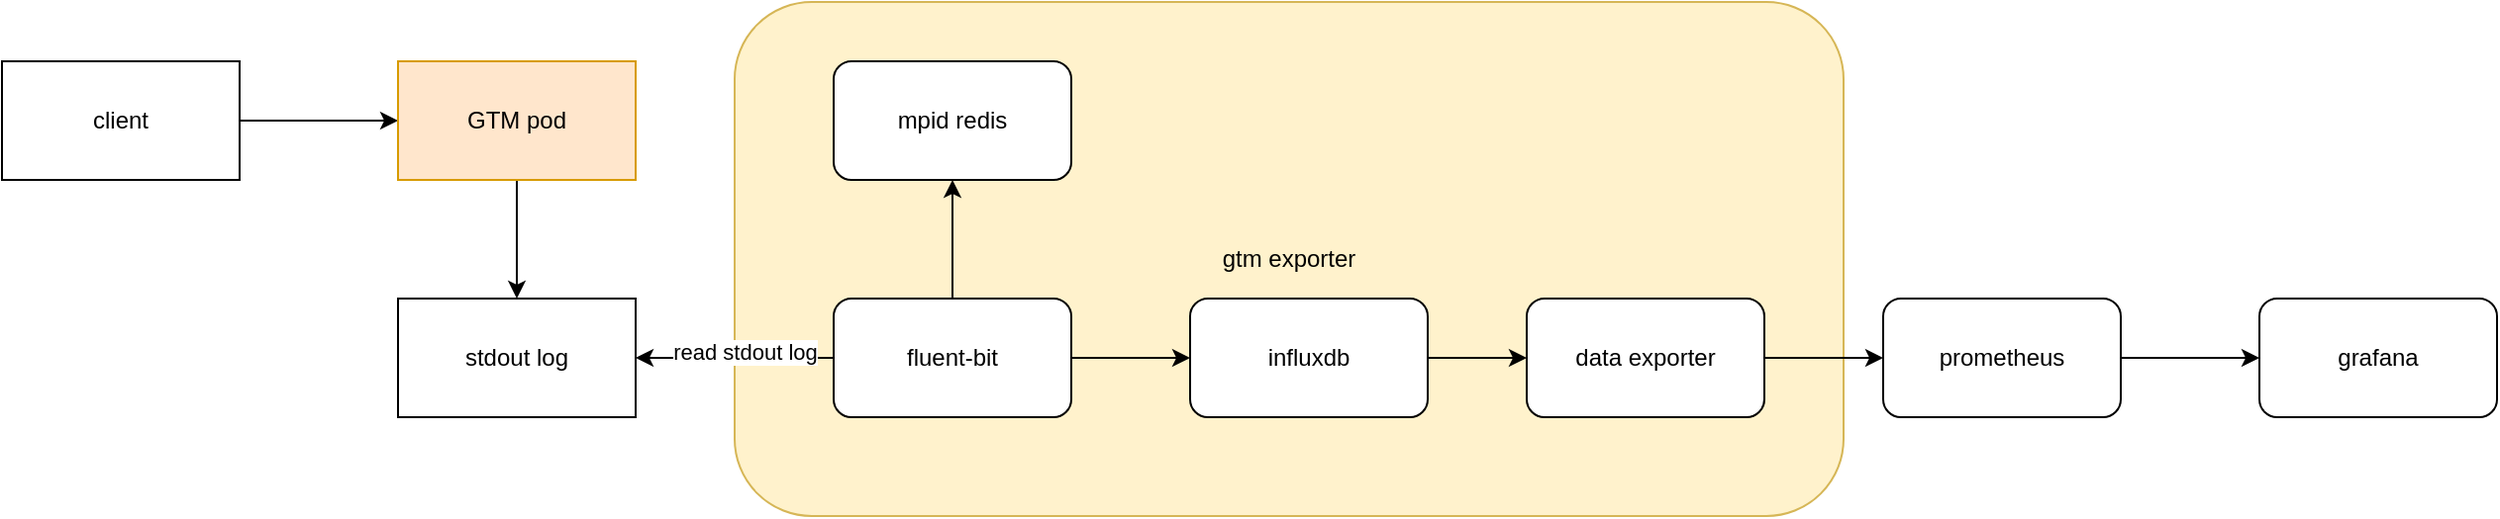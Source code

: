 <mxfile version="28.0.4">
  <diagram name="第 1 页" id="pqVbbNAnkS0c9vyBjE1o">
    <mxGraphModel dx="1010" dy="604" grid="1" gridSize="10" guides="1" tooltips="1" connect="1" arrows="1" fold="1" page="1" pageScale="1" pageWidth="827" pageHeight="1169" math="0" shadow="0">
      <root>
        <mxCell id="0" />
        <mxCell id="1" parent="0" />
        <mxCell id="SxsPE1rcZtlj-bg1AcMY-23" value="gtm exporter" style="rounded=1;whiteSpace=wrap;html=1;fillColor=#fff2cc;strokeColor=#d6b656;" vertex="1" parent="1">
          <mxGeometry x="490" y="190" width="560" height="260" as="geometry" />
        </mxCell>
        <mxCell id="SxsPE1rcZtlj-bg1AcMY-3" value="" style="edgeStyle=orthogonalEdgeStyle;rounded=0;orthogonalLoop=1;jettySize=auto;html=1;" edge="1" parent="1" source="SxsPE1rcZtlj-bg1AcMY-1" target="SxsPE1rcZtlj-bg1AcMY-2">
          <mxGeometry relative="1" as="geometry" />
        </mxCell>
        <mxCell id="SxsPE1rcZtlj-bg1AcMY-1" value="client" style="rounded=0;whiteSpace=wrap;html=1;" vertex="1" parent="1">
          <mxGeometry x="120" y="220" width="120" height="60" as="geometry" />
        </mxCell>
        <mxCell id="SxsPE1rcZtlj-bg1AcMY-7" value="" style="edgeStyle=orthogonalEdgeStyle;rounded=0;orthogonalLoop=1;jettySize=auto;html=1;" edge="1" parent="1" source="SxsPE1rcZtlj-bg1AcMY-2" target="SxsPE1rcZtlj-bg1AcMY-6">
          <mxGeometry relative="1" as="geometry" />
        </mxCell>
        <mxCell id="SxsPE1rcZtlj-bg1AcMY-2" value="GTM pod" style="rounded=0;whiteSpace=wrap;html=1;fillColor=#ffe6cc;strokeColor=#d79b00;" vertex="1" parent="1">
          <mxGeometry x="320" y="220" width="120" height="60" as="geometry" />
        </mxCell>
        <mxCell id="SxsPE1rcZtlj-bg1AcMY-6" value="stdout log" style="rounded=0;whiteSpace=wrap;html=1;" vertex="1" parent="1">
          <mxGeometry x="320" y="340" width="120" height="60" as="geometry" />
        </mxCell>
        <mxCell id="SxsPE1rcZtlj-bg1AcMY-10" style="edgeStyle=orthogonalEdgeStyle;rounded=0;orthogonalLoop=1;jettySize=auto;html=1;entryX=1;entryY=0.5;entryDx=0;entryDy=0;" edge="1" parent="1" source="SxsPE1rcZtlj-bg1AcMY-9" target="SxsPE1rcZtlj-bg1AcMY-6">
          <mxGeometry relative="1" as="geometry" />
        </mxCell>
        <mxCell id="SxsPE1rcZtlj-bg1AcMY-11" value="read stdout log" style="edgeLabel;html=1;align=center;verticalAlign=middle;resizable=0;points=[];" vertex="1" connectable="0" parent="SxsPE1rcZtlj-bg1AcMY-10">
          <mxGeometry x="-0.092" y="-3" relative="1" as="geometry">
            <mxPoint as="offset" />
          </mxGeometry>
        </mxCell>
        <mxCell id="SxsPE1rcZtlj-bg1AcMY-16" value="" style="edgeStyle=orthogonalEdgeStyle;rounded=0;orthogonalLoop=1;jettySize=auto;html=1;" edge="1" parent="1" source="SxsPE1rcZtlj-bg1AcMY-9" target="SxsPE1rcZtlj-bg1AcMY-13">
          <mxGeometry relative="1" as="geometry" />
        </mxCell>
        <mxCell id="SxsPE1rcZtlj-bg1AcMY-18" value="" style="edgeStyle=orthogonalEdgeStyle;rounded=0;orthogonalLoop=1;jettySize=auto;html=1;" edge="1" parent="1" source="SxsPE1rcZtlj-bg1AcMY-9" target="SxsPE1rcZtlj-bg1AcMY-17">
          <mxGeometry relative="1" as="geometry" />
        </mxCell>
        <mxCell id="SxsPE1rcZtlj-bg1AcMY-9" value="fluent-bit" style="rounded=1;whiteSpace=wrap;html=1;" vertex="1" parent="1">
          <mxGeometry x="540" y="340" width="120" height="60" as="geometry" />
        </mxCell>
        <mxCell id="SxsPE1rcZtlj-bg1AcMY-13" value="mpid redis" style="rounded=1;whiteSpace=wrap;html=1;" vertex="1" parent="1">
          <mxGeometry x="540" y="220" width="120" height="60" as="geometry" />
        </mxCell>
        <mxCell id="SxsPE1rcZtlj-bg1AcMY-20" value="" style="edgeStyle=orthogonalEdgeStyle;rounded=0;orthogonalLoop=1;jettySize=auto;html=1;" edge="1" parent="1" source="SxsPE1rcZtlj-bg1AcMY-17" target="SxsPE1rcZtlj-bg1AcMY-19">
          <mxGeometry relative="1" as="geometry" />
        </mxCell>
        <mxCell id="SxsPE1rcZtlj-bg1AcMY-17" value="influxdb" style="rounded=1;whiteSpace=wrap;html=1;" vertex="1" parent="1">
          <mxGeometry x="720" y="340" width="120" height="60" as="geometry" />
        </mxCell>
        <mxCell id="SxsPE1rcZtlj-bg1AcMY-22" value="" style="edgeStyle=orthogonalEdgeStyle;rounded=0;orthogonalLoop=1;jettySize=auto;html=1;" edge="1" parent="1" source="SxsPE1rcZtlj-bg1AcMY-19" target="SxsPE1rcZtlj-bg1AcMY-21">
          <mxGeometry relative="1" as="geometry" />
        </mxCell>
        <mxCell id="SxsPE1rcZtlj-bg1AcMY-19" value="data exporter" style="rounded=1;whiteSpace=wrap;html=1;" vertex="1" parent="1">
          <mxGeometry x="890" y="340" width="120" height="60" as="geometry" />
        </mxCell>
        <mxCell id="SxsPE1rcZtlj-bg1AcMY-25" value="" style="edgeStyle=orthogonalEdgeStyle;rounded=0;orthogonalLoop=1;jettySize=auto;html=1;" edge="1" parent="1" source="SxsPE1rcZtlj-bg1AcMY-21" target="SxsPE1rcZtlj-bg1AcMY-24">
          <mxGeometry relative="1" as="geometry" />
        </mxCell>
        <mxCell id="SxsPE1rcZtlj-bg1AcMY-21" value="prometheus" style="rounded=1;whiteSpace=wrap;html=1;" vertex="1" parent="1">
          <mxGeometry x="1070" y="340" width="120" height="60" as="geometry" />
        </mxCell>
        <mxCell id="SxsPE1rcZtlj-bg1AcMY-24" value="grafana" style="rounded=1;whiteSpace=wrap;html=1;" vertex="1" parent="1">
          <mxGeometry x="1260" y="340" width="120" height="60" as="geometry" />
        </mxCell>
      </root>
    </mxGraphModel>
  </diagram>
</mxfile>
